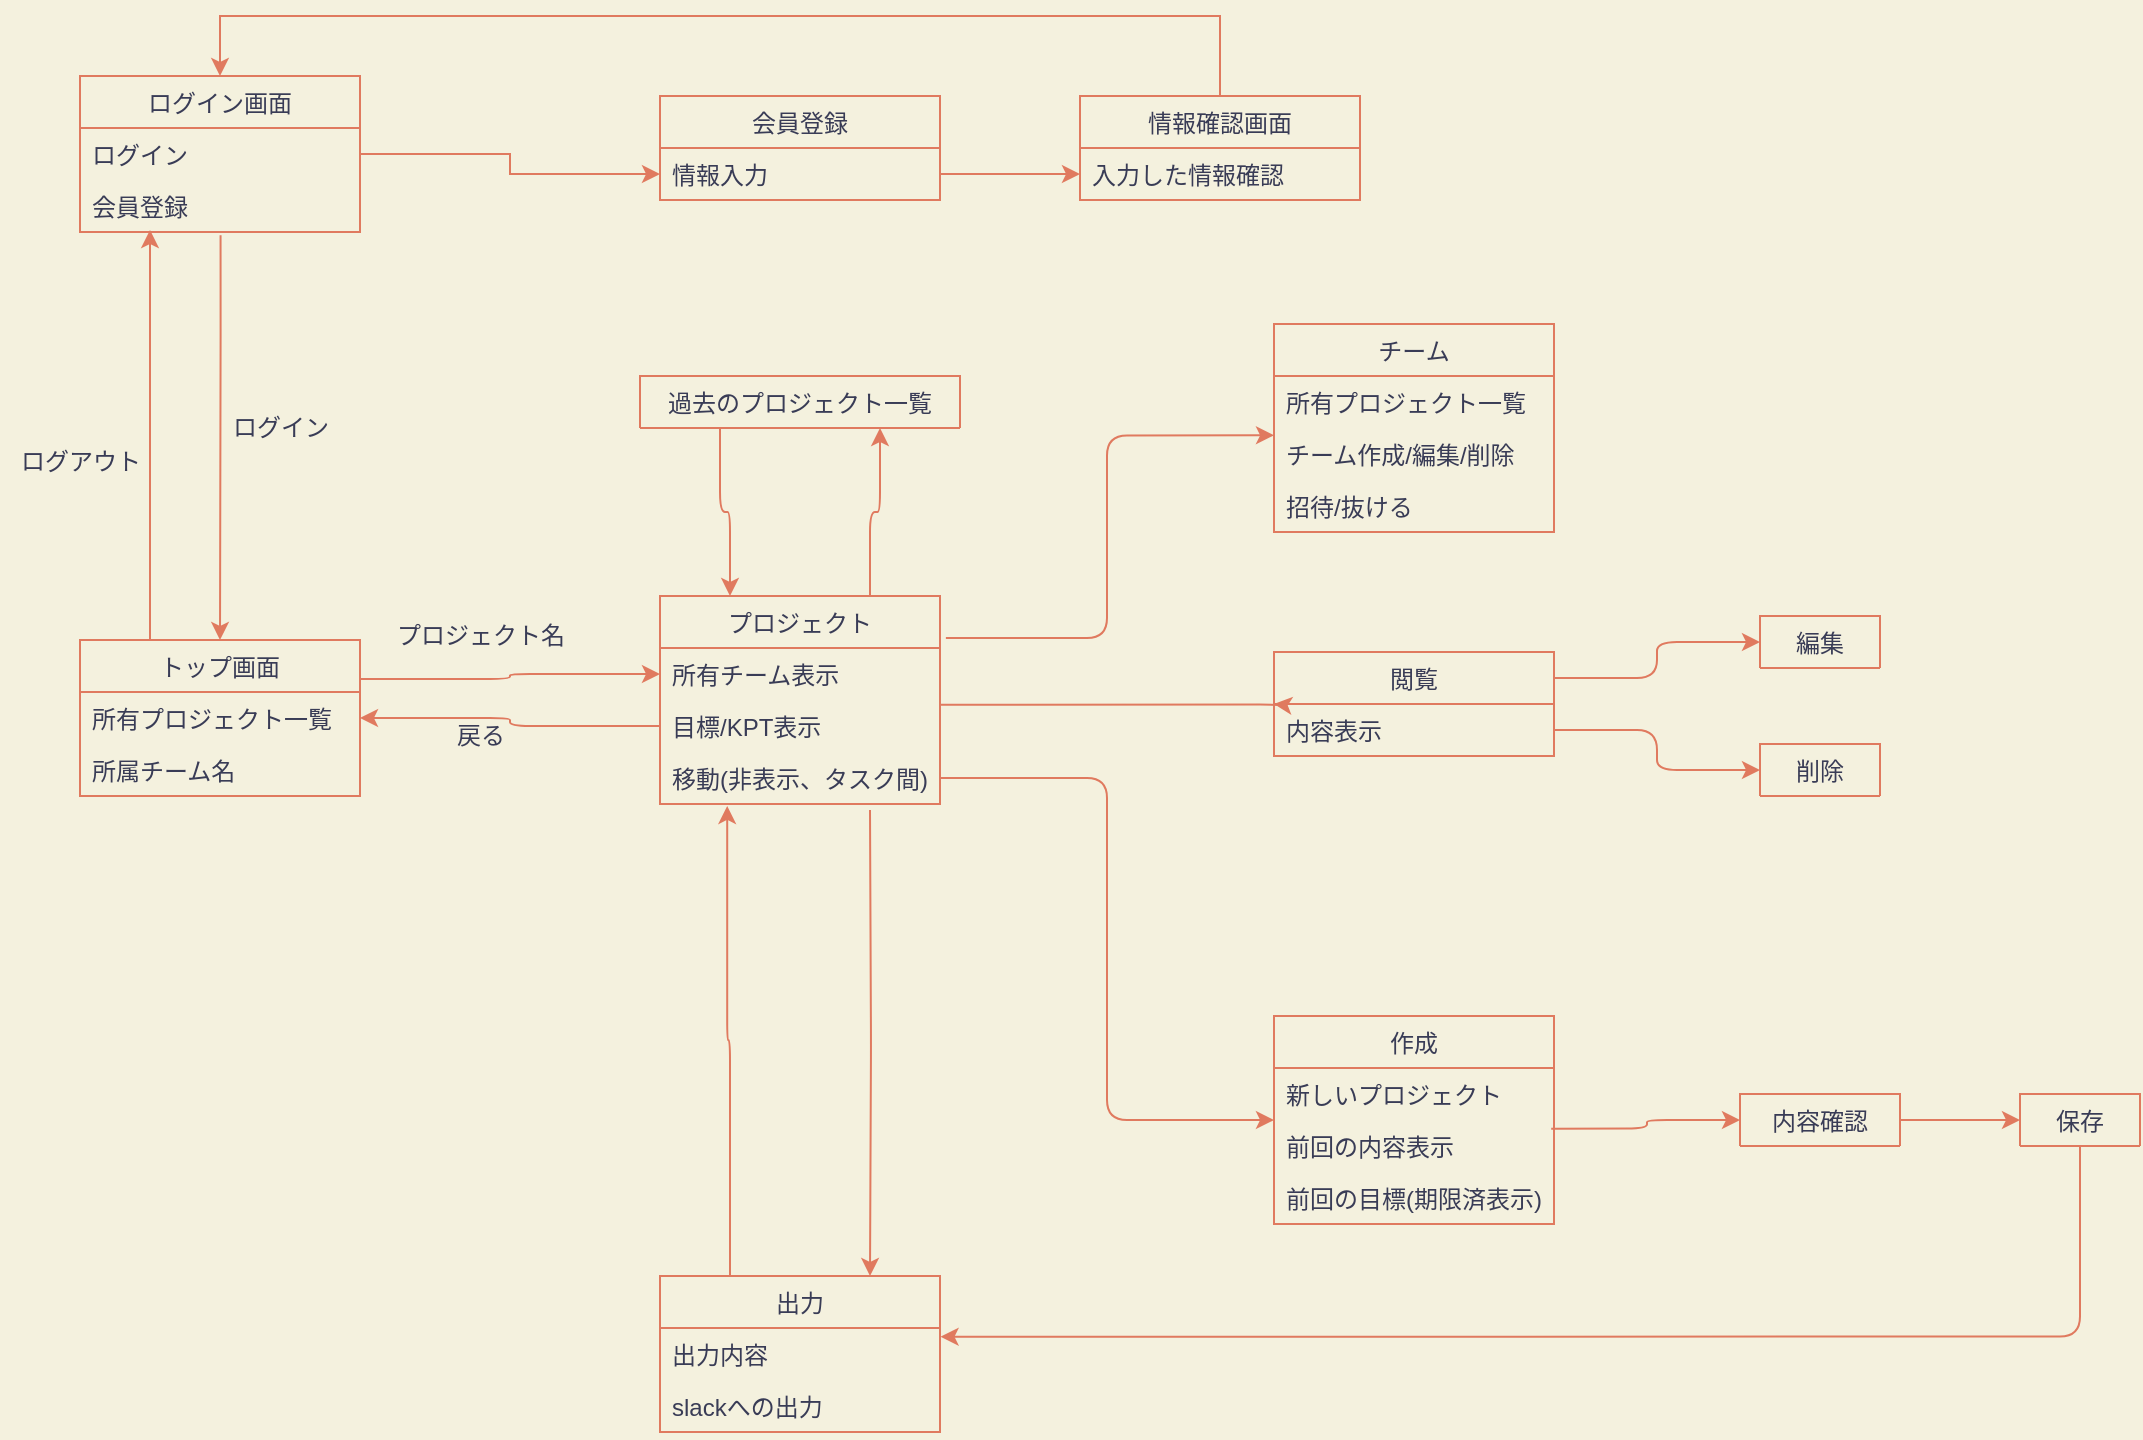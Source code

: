 <mxfile version="13.10.0" type="embed">
    <diagram id="NV9UUQbMWJkz0p1Xj6I1" name="Page-1">
        <mxGraphModel dx="1061" dy="723" grid="1" gridSize="10" guides="1" tooltips="1" connect="1" arrows="1" fold="1" page="1" pageScale="1" pageWidth="827" pageHeight="1169" background="#F4F1DE" math="0" shadow="0">
            <root>
                <mxCell id="0"/>
                <mxCell id="1" parent="0"/>
                <mxCell id="21" style="edgeStyle=orthogonalEdgeStyle;rounded=0;orthogonalLoop=1;jettySize=auto;html=1;entryX=0.5;entryY=0;entryDx=0;entryDy=0;strokeColor=#E07A5F;fontColor=#393C56;exitX=0.502;exitY=1.064;exitDx=0;exitDy=0;exitPerimeter=0;labelBackgroundColor=#F4F1DE;" edge="1" parent="1" source="4" target="6">
                    <mxGeometry relative="1" as="geometry">
                        <mxPoint x="195" y="179" as="sourcePoint"/>
                        <Array as="points">
                            <mxPoint x="160" y="230"/>
                            <mxPoint x="160" y="230"/>
                        </Array>
                    </mxGeometry>
                </mxCell>
                <mxCell id="2" value="ログイン画面" style="swimlane;fontStyle=0;childLayout=stackLayout;horizontal=1;startSize=26;fillColor=none;horizontalStack=0;resizeParent=1;resizeParentMax=0;resizeLast=0;collapsible=1;marginBottom=0;strokeColor=#E07A5F;fontColor=#393C56;" vertex="1" parent="1">
                    <mxGeometry x="90" y="100" width="140" height="78" as="geometry"/>
                </mxCell>
                <mxCell id="3" value="ログイン" style="text;strokeColor=none;fillColor=none;align=left;verticalAlign=top;spacingLeft=4;spacingRight=4;overflow=hidden;rotatable=0;points=[[0,0.5],[1,0.5]];portConstraint=eastwest;fontColor=#393C56;" vertex="1" parent="2">
                    <mxGeometry y="26" width="140" height="26" as="geometry"/>
                </mxCell>
                <mxCell id="4" value="会員登録" style="text;strokeColor=none;fillColor=none;align=left;verticalAlign=top;spacingLeft=4;spacingRight=4;overflow=hidden;rotatable=0;points=[[0,0.5],[1,0.5]];portConstraint=eastwest;fontColor=#393C56;" vertex="1" parent="2">
                    <mxGeometry y="52" width="140" height="26" as="geometry"/>
                </mxCell>
                <mxCell id="198" style="edgeStyle=orthogonalEdgeStyle;rounded=0;orthogonalLoop=1;jettySize=auto;html=1;exitX=0.25;exitY=0;exitDx=0;exitDy=0;entryX=0.25;entryY=0.962;entryDx=0;entryDy=0;entryPerimeter=0;strokeColor=#E07A5F;fontColor=#393C56;labelBackgroundColor=#F4F1DE;" edge="1" parent="1" source="6" target="4">
                    <mxGeometry relative="1" as="geometry"/>
                </mxCell>
                <mxCell id="226" style="edgeStyle=orthogonalEdgeStyle;curved=0;rounded=1;sketch=0;orthogonalLoop=1;jettySize=auto;html=1;exitX=1;exitY=0.25;exitDx=0;exitDy=0;entryX=0;entryY=0.5;entryDx=0;entryDy=0;strokeColor=#E07A5F;fillColor=#F2CC8F;fontColor=#393C56;labelBackgroundColor=#F4F1DE;" edge="1" parent="1" source="6" target="24">
                    <mxGeometry relative="1" as="geometry"/>
                </mxCell>
                <mxCell id="6" value="トップ画面" style="swimlane;fontStyle=0;childLayout=stackLayout;horizontal=1;startSize=26;fillColor=none;horizontalStack=0;resizeParent=1;resizeParentMax=0;resizeLast=0;collapsible=1;marginBottom=0;strokeColor=#E07A5F;fontColor=#393C56;" vertex="1" parent="1">
                    <mxGeometry x="90" y="382" width="140" height="78" as="geometry"/>
                </mxCell>
                <mxCell id="7" value="所有プロジェクト一覧" style="text;strokeColor=none;fillColor=none;align=left;verticalAlign=top;spacingLeft=4;spacingRight=4;overflow=hidden;rotatable=0;points=[[0,0.5],[1,0.5]];portConstraint=eastwest;fontColor=#393C56;" vertex="1" parent="6">
                    <mxGeometry y="26" width="140" height="26" as="geometry"/>
                </mxCell>
                <mxCell id="261" value="所属チーム名" style="text;strokeColor=none;fillColor=none;align=left;verticalAlign=top;spacingLeft=4;spacingRight=4;overflow=hidden;rotatable=0;points=[[0,0.5],[1,0.5]];portConstraint=eastwest;fontColor=#393C56;" vertex="1" parent="6">
                    <mxGeometry y="52" width="140" height="26" as="geometry"/>
                </mxCell>
                <mxCell id="10" value="会員登録" style="swimlane;fontStyle=0;childLayout=stackLayout;horizontal=1;startSize=26;fillColor=none;horizontalStack=0;resizeParent=1;resizeParentMax=0;resizeLast=0;collapsible=1;marginBottom=0;strokeColor=#E07A5F;fontColor=#393C56;" vertex="1" parent="1">
                    <mxGeometry x="380" y="110" width="140" height="52" as="geometry"/>
                </mxCell>
                <mxCell id="11" value="情報入力" style="text;strokeColor=none;fillColor=none;align=left;verticalAlign=top;spacingLeft=4;spacingRight=4;overflow=hidden;rotatable=0;points=[[0,0.5],[1,0.5]];portConstraint=eastwest;fontColor=#393C56;" vertex="1" parent="10">
                    <mxGeometry y="26" width="140" height="26" as="geometry"/>
                </mxCell>
                <mxCell id="20" style="edgeStyle=orthogonalEdgeStyle;rounded=0;orthogonalLoop=1;jettySize=auto;html=1;exitX=0.5;exitY=0;exitDx=0;exitDy=0;entryX=0.5;entryY=0;entryDx=0;entryDy=0;strokeColor=#E07A5F;fontColor=#393C56;labelBackgroundColor=#F4F1DE;" edge="1" parent="1" source="14" target="2">
                    <mxGeometry relative="1" as="geometry">
                        <Array as="points">
                            <mxPoint x="660" y="70"/>
                            <mxPoint x="160" y="70"/>
                        </Array>
                    </mxGeometry>
                </mxCell>
                <mxCell id="14" value="情報確認画面" style="swimlane;fontStyle=0;childLayout=stackLayout;horizontal=1;startSize=26;fillColor=none;horizontalStack=0;resizeParent=1;resizeParentMax=0;resizeLast=0;collapsible=1;marginBottom=0;strokeColor=#E07A5F;fontColor=#393C56;" vertex="1" parent="1">
                    <mxGeometry x="590" y="110" width="140" height="52" as="geometry"/>
                </mxCell>
                <mxCell id="15" value="入力した情報確認" style="text;strokeColor=none;fillColor=none;align=left;verticalAlign=top;spacingLeft=4;spacingRight=4;overflow=hidden;rotatable=0;points=[[0,0.5],[1,0.5]];portConstraint=eastwest;fontColor=#393C56;" vertex="1" parent="14">
                    <mxGeometry y="26" width="140" height="26" as="geometry"/>
                </mxCell>
                <mxCell id="18" style="edgeStyle=orthogonalEdgeStyle;rounded=0;orthogonalLoop=1;jettySize=auto;html=1;exitX=1;exitY=0.5;exitDx=0;exitDy=0;entryX=0;entryY=0.5;entryDx=0;entryDy=0;strokeColor=#E07A5F;fontColor=#393C56;labelBackgroundColor=#F4F1DE;" edge="1" parent="1" source="3" target="11">
                    <mxGeometry relative="1" as="geometry"/>
                </mxCell>
                <mxCell id="19" style="edgeStyle=orthogonalEdgeStyle;rounded=0;orthogonalLoop=1;jettySize=auto;html=1;exitX=1;exitY=0.5;exitDx=0;exitDy=0;entryX=0;entryY=0.5;entryDx=0;entryDy=0;strokeColor=#E07A5F;fontColor=#393C56;labelBackgroundColor=#F4F1DE;" edge="1" parent="1" source="11" target="15">
                    <mxGeometry relative="1" as="geometry"/>
                </mxCell>
                <mxCell id="220" style="edgeStyle=orthogonalEdgeStyle;curved=0;rounded=1;sketch=0;orthogonalLoop=1;jettySize=auto;html=1;entryX=0.75;entryY=0;entryDx=0;entryDy=0;strokeColor=#E07A5F;fillColor=#F2CC8F;fontColor=#393C56;labelBackgroundColor=#F4F1DE;" edge="1" parent="1" target="166">
                    <mxGeometry relative="1" as="geometry">
                        <mxPoint x="485" y="467" as="sourcePoint"/>
                        <Array as="points"/>
                    </mxGeometry>
                </mxCell>
                <mxCell id="225" style="edgeStyle=orthogonalEdgeStyle;curved=0;rounded=1;sketch=0;orthogonalLoop=1;jettySize=auto;html=1;exitX=1;exitY=0.5;exitDx=0;exitDy=0;entryX=0;entryY=0.5;entryDx=0;entryDy=0;strokeColor=#E07A5F;fillColor=#F2CC8F;fontColor=#393C56;labelBackgroundColor=#F4F1DE;" edge="1" parent="1" source="219" target="221">
                    <mxGeometry relative="1" as="geometry"/>
                </mxCell>
                <mxCell id="252" style="edgeStyle=orthogonalEdgeStyle;curved=0;rounded=1;sketch=0;orthogonalLoop=1;jettySize=auto;html=1;exitX=0.75;exitY=0;exitDx=0;exitDy=0;entryX=0.75;entryY=1;entryDx=0;entryDy=0;strokeColor=#E07A5F;fillColor=#F2CC8F;fontColor=#393C56;labelBackgroundColor=#F4F1DE;" edge="1" parent="1" source="22" target="237">
                    <mxGeometry relative="1" as="geometry"/>
                </mxCell>
                <mxCell id="22" value="プロジェクト" style="swimlane;fontStyle=0;childLayout=stackLayout;horizontal=1;startSize=26;fillColor=none;horizontalStack=0;resizeParent=1;resizeParentMax=0;resizeLast=0;collapsible=1;marginBottom=0;strokeColor=#E07A5F;fontColor=#393C56;" vertex="1" parent="1">
                    <mxGeometry x="380" y="360" width="140" height="104" as="geometry"/>
                </mxCell>
                <mxCell id="24" value="所有チーム表示" style="text;strokeColor=none;fillColor=none;align=left;verticalAlign=top;spacingLeft=4;spacingRight=4;overflow=hidden;rotatable=0;points=[[0,0.5],[1,0.5]];portConstraint=eastwest;fontColor=#393C56;" vertex="1" parent="22">
                    <mxGeometry y="26" width="140" height="26" as="geometry"/>
                </mxCell>
                <mxCell id="25" value="目標/KPT表示" style="text;strokeColor=none;fillColor=none;align=left;verticalAlign=top;spacingLeft=4;spacingRight=4;overflow=hidden;rotatable=0;points=[[0,0.5],[1,0.5]];portConstraint=eastwest;fontColor=#393C56;" vertex="1" parent="22">
                    <mxGeometry y="52" width="140" height="26" as="geometry"/>
                </mxCell>
                <mxCell id="219" value="移動(非表示、タスク間)" style="text;strokeColor=none;fillColor=none;align=left;verticalAlign=top;spacingLeft=4;spacingRight=4;overflow=hidden;rotatable=0;points=[[0,0.5],[1,0.5]];portConstraint=eastwest;fontColor=#393C56;" vertex="1" parent="22">
                    <mxGeometry y="78" width="140" height="26" as="geometry"/>
                </mxCell>
                <mxCell id="161" value="ログイン" style="text;html=1;align=center;verticalAlign=middle;resizable=0;points=[];autosize=1;fontColor=#393C56;" vertex="1" parent="1">
                    <mxGeometry x="160" y="266" width="60" height="20" as="geometry"/>
                </mxCell>
                <mxCell id="245" style="edgeStyle=orthogonalEdgeStyle;curved=0;rounded=1;sketch=0;orthogonalLoop=1;jettySize=auto;html=1;exitX=0.25;exitY=0;exitDx=0;exitDy=0;entryX=0.24;entryY=1.038;entryDx=0;entryDy=0;entryPerimeter=0;strokeColor=#E07A5F;fillColor=#F2CC8F;fontColor=#393C56;labelBackgroundColor=#F4F1DE;" edge="1" parent="1" source="166" target="219">
                    <mxGeometry relative="1" as="geometry"/>
                </mxCell>
                <mxCell id="166" value="出力" style="swimlane;fontStyle=0;childLayout=stackLayout;horizontal=1;startSize=26;fillColor=none;horizontalStack=0;resizeParent=1;resizeParentMax=0;resizeLast=0;collapsible=1;marginBottom=0;strokeColor=#E07A5F;fontColor=#393C56;" vertex="1" parent="1">
                    <mxGeometry x="380" y="700" width="140" height="78" as="geometry"/>
                </mxCell>
                <mxCell id="167" value="出力内容" style="text;strokeColor=none;fillColor=none;align=left;verticalAlign=top;spacingLeft=4;spacingRight=4;overflow=hidden;rotatable=0;points=[[0,0.5],[1,0.5]];portConstraint=eastwest;fontColor=#393C56;" vertex="1" parent="166">
                    <mxGeometry y="26" width="140" height="26" as="geometry"/>
                </mxCell>
                <mxCell id="260" value="slackへの出力" style="text;strokeColor=none;fillColor=none;align=left;verticalAlign=top;spacingLeft=4;spacingRight=4;overflow=hidden;rotatable=0;points=[[0,0.5],[1,0.5]];portConstraint=eastwest;fontColor=#393C56;" vertex="1" parent="166">
                    <mxGeometry y="52" width="140" height="26" as="geometry"/>
                </mxCell>
                <mxCell id="173" value="編集" style="swimlane;fontStyle=0;childLayout=stackLayout;horizontal=1;startSize=26;fillColor=none;horizontalStack=0;resizeParent=1;resizeParentMax=0;resizeLast=0;collapsible=1;marginBottom=0;strokeColor=#E07A5F;fontColor=#393C56;" vertex="1" collapsed="1" parent="1">
                    <mxGeometry x="930" y="370" width="60" height="26" as="geometry">
                        <mxRectangle x="950" y="320" width="140" height="52" as="alternateBounds"/>
                    </mxGeometry>
                </mxCell>
                <mxCell id="208" style="edgeStyle=orthogonalEdgeStyle;curved=0;rounded=1;sketch=0;orthogonalLoop=1;jettySize=auto;html=1;exitX=1;exitY=0.25;exitDx=0;exitDy=0;entryX=0;entryY=0.5;entryDx=0;entryDy=0;strokeColor=#E07A5F;fillColor=#F2CC8F;fontColor=#393C56;labelBackgroundColor=#F4F1DE;" edge="1" parent="1" source="177" target="173">
                    <mxGeometry relative="1" as="geometry"/>
                </mxCell>
                <mxCell id="209" style="edgeStyle=orthogonalEdgeStyle;curved=0;rounded=1;sketch=0;orthogonalLoop=1;jettySize=auto;html=1;exitX=1;exitY=0.75;exitDx=0;exitDy=0;entryX=0;entryY=0.5;entryDx=0;entryDy=0;strokeColor=#E07A5F;fillColor=#F2CC8F;fontColor=#393C56;labelBackgroundColor=#F4F1DE;" edge="1" parent="1" source="177" target="181">
                    <mxGeometry relative="1" as="geometry"/>
                </mxCell>
                <mxCell id="177" value="閲覧" style="swimlane;fontStyle=0;childLayout=stackLayout;horizontal=1;startSize=26;fillColor=none;horizontalStack=0;resizeParent=1;resizeParentMax=0;resizeLast=0;collapsible=1;marginBottom=0;strokeColor=#E07A5F;fontColor=#393C56;" vertex="1" parent="1">
                    <mxGeometry x="687" y="388" width="140" height="52" as="geometry"/>
                </mxCell>
                <mxCell id="218" value="内容表示" style="text;strokeColor=none;fillColor=none;align=left;verticalAlign=top;spacingLeft=4;spacingRight=4;overflow=hidden;rotatable=0;points=[[0,0.5],[1,0.5]];portConstraint=eastwest;fontColor=#393C56;" vertex="1" parent="177">
                    <mxGeometry y="26" width="140" height="26" as="geometry"/>
                </mxCell>
                <mxCell id="181" value="削除" style="swimlane;fontStyle=0;childLayout=stackLayout;horizontal=1;startSize=26;fillColor=none;horizontalStack=0;resizeParent=1;resizeParentMax=0;resizeLast=0;collapsible=1;marginBottom=0;strokeColor=#E07A5F;fontColor=#393C56;" vertex="1" collapsed="1" parent="1">
                    <mxGeometry x="930" y="434" width="60" height="26" as="geometry">
                        <mxRectangle x="950" y="430" width="140" height="52" as="alternateBounds"/>
                    </mxGeometry>
                </mxCell>
                <mxCell id="199" value="ログアウト" style="text;html=1;align=center;verticalAlign=middle;resizable=0;points=[];autosize=1;fontColor=#393C56;" vertex="1" parent="1">
                    <mxGeometry x="50" y="283" width="80" height="20" as="geometry"/>
                </mxCell>
                <mxCell id="206" style="edgeStyle=orthogonalEdgeStyle;curved=0;rounded=1;sketch=0;orthogonalLoop=1;jettySize=auto;html=1;exitX=1.002;exitY=0.09;exitDx=0;exitDy=0;entryX=0;entryY=0.5;entryDx=0;entryDy=0;strokeColor=#E07A5F;fillColor=#F2CC8F;fontColor=#393C56;exitPerimeter=0;labelBackgroundColor=#F4F1DE;" edge="1" parent="1" source="25" target="177">
                    <mxGeometry relative="1" as="geometry">
                        <Array as="points">
                            <mxPoint x="690" y="414"/>
                            <mxPoint x="690" y="414"/>
                        </Array>
                    </mxGeometry>
                </mxCell>
                <mxCell id="221" value="作成" style="swimlane;fontStyle=0;childLayout=stackLayout;horizontal=1;startSize=26;fillColor=none;horizontalStack=0;resizeParent=1;resizeParentMax=0;resizeLast=0;collapsible=1;marginBottom=0;rounded=0;sketch=0;strokeColor=#E07A5F;fontColor=#393C56;" vertex="1" parent="1">
                    <mxGeometry x="687" y="570" width="140" height="104" as="geometry"/>
                </mxCell>
                <mxCell id="222" value="新しいプロジェクト" style="text;strokeColor=none;fillColor=none;align=left;verticalAlign=top;spacingLeft=4;spacingRight=4;overflow=hidden;rotatable=0;points=[[0,0.5],[1,0.5]];portConstraint=eastwest;fontColor=#393C56;" vertex="1" parent="221">
                    <mxGeometry y="26" width="140" height="26" as="geometry"/>
                </mxCell>
                <mxCell id="228" value="前回の内容表示" style="text;strokeColor=none;fillColor=none;align=left;verticalAlign=top;spacingLeft=4;spacingRight=4;overflow=hidden;rotatable=0;points=[[0,0.5],[1,0.5]];portConstraint=eastwest;fontColor=#393C56;" vertex="1" parent="221">
                    <mxGeometry y="52" width="140" height="26" as="geometry"/>
                </mxCell>
                <mxCell id="229" value="前回の目標(期限済表示)" style="text;strokeColor=none;fillColor=none;align=left;verticalAlign=top;spacingLeft=4;spacingRight=4;overflow=hidden;rotatable=0;points=[[0,0.5],[1,0.5]];portConstraint=eastwest;fontColor=#393C56;" vertex="1" parent="221">
                    <mxGeometry y="78" width="140" height="26" as="geometry"/>
                </mxCell>
                <mxCell id="227" style="edgeStyle=orthogonalEdgeStyle;curved=0;rounded=1;sketch=0;orthogonalLoop=1;jettySize=auto;html=1;exitX=0;exitY=0.5;exitDx=0;exitDy=0;entryX=1;entryY=0.5;entryDx=0;entryDy=0;strokeColor=#E07A5F;fillColor=#F2CC8F;fontColor=#393C56;labelBackgroundColor=#F4F1DE;" edge="1" parent="1" source="25" target="7">
                    <mxGeometry relative="1" as="geometry"/>
                </mxCell>
                <mxCell id="250" style="edgeStyle=orthogonalEdgeStyle;curved=0;rounded=1;sketch=0;orthogonalLoop=1;jettySize=auto;html=1;exitX=1;exitY=0.5;exitDx=0;exitDy=0;entryX=0;entryY=0.5;entryDx=0;entryDy=0;strokeColor=#E07A5F;fillColor=#F2CC8F;fontColor=#393C56;labelBackgroundColor=#F4F1DE;" edge="1" parent="1" source="231" target="246">
                    <mxGeometry relative="1" as="geometry"/>
                </mxCell>
                <mxCell id="231" value="内容確認" style="swimlane;fontStyle=0;childLayout=stackLayout;horizontal=1;startSize=26;fillColor=none;horizontalStack=0;resizeParent=1;resizeParentMax=0;resizeLast=0;collapsible=1;marginBottom=0;rounded=0;sketch=0;strokeColor=#E07A5F;fontColor=#393C56;" vertex="1" collapsed="1" parent="1">
                    <mxGeometry x="920" y="609" width="80" height="26" as="geometry">
                        <mxRectangle x="940" y="609" width="140" height="52" as="alternateBounds"/>
                    </mxGeometry>
                </mxCell>
                <mxCell id="235" style="edgeStyle=orthogonalEdgeStyle;curved=0;rounded=1;sketch=0;orthogonalLoop=1;jettySize=auto;html=1;exitX=0.99;exitY=1.167;exitDx=0;exitDy=0;entryX=0;entryY=0.5;entryDx=0;entryDy=0;strokeColor=#E07A5F;fillColor=#F2CC8F;fontColor=#393C56;exitPerimeter=0;labelBackgroundColor=#F4F1DE;" edge="1" parent="1" source="222" target="231">
                    <mxGeometry relative="1" as="geometry"/>
                </mxCell>
                <mxCell id="253" style="edgeStyle=orthogonalEdgeStyle;curved=0;rounded=1;sketch=0;orthogonalLoop=1;jettySize=auto;html=1;exitX=0.25;exitY=1;exitDx=0;exitDy=0;entryX=0.25;entryY=0;entryDx=0;entryDy=0;strokeColor=#E07A5F;fillColor=#F2CC8F;fontColor=#393C56;labelBackgroundColor=#F4F1DE;" edge="1" parent="1" source="237" target="22">
                    <mxGeometry relative="1" as="geometry"/>
                </mxCell>
                <mxCell id="237" value="過去のプロジェクト一覧" style="swimlane;fontStyle=0;childLayout=stackLayout;horizontal=1;startSize=26;fillColor=none;horizontalStack=0;resizeParent=1;resizeParentMax=0;resizeLast=0;collapsible=1;marginBottom=0;rounded=0;sketch=0;strokeColor=#E07A5F;fontColor=#393C56;" vertex="1" collapsed="1" parent="1">
                    <mxGeometry x="370" y="250" width="160" height="26" as="geometry">
                        <mxRectangle x="380" y="250" width="140" height="52" as="alternateBounds"/>
                    </mxGeometry>
                </mxCell>
                <mxCell id="251" style="edgeStyle=orthogonalEdgeStyle;curved=0;rounded=1;sketch=0;orthogonalLoop=1;jettySize=auto;html=1;exitX=0.5;exitY=1;exitDx=0;exitDy=0;entryX=1.002;entryY=0.167;entryDx=0;entryDy=0;entryPerimeter=0;strokeColor=#E07A5F;fillColor=#F2CC8F;fontColor=#393C56;labelBackgroundColor=#F4F1DE;" edge="1" parent="1" source="246" target="167">
                    <mxGeometry relative="1" as="geometry"/>
                </mxCell>
                <mxCell id="246" value="保存" style="swimlane;fontStyle=0;childLayout=stackLayout;horizontal=1;startSize=26;fillColor=none;horizontalStack=0;resizeParent=1;resizeParentMax=0;resizeLast=0;collapsible=1;marginBottom=0;rounded=0;sketch=0;strokeColor=#E07A5F;fontColor=#393C56;" vertex="1" collapsed="1" parent="1">
                    <mxGeometry x="1060" y="609" width="60" height="26" as="geometry">
                        <mxRectangle x="1120" y="596" width="140" height="52" as="alternateBounds"/>
                    </mxGeometry>
                </mxCell>
                <mxCell id="254" value="プロジェクト名" style="text;html=1;align=center;verticalAlign=middle;resizable=0;points=[];autosize=1;fontColor=#393C56;" vertex="1" parent="1">
                    <mxGeometry x="240" y="370" width="100" height="20" as="geometry"/>
                </mxCell>
                <mxCell id="255" value="戻る" style="text;html=1;align=center;verticalAlign=middle;resizable=0;points=[];autosize=1;fontColor=#393C56;" vertex="1" parent="1">
                    <mxGeometry x="270" y="420" width="40" height="20" as="geometry"/>
                </mxCell>
                <mxCell id="262" value="チーム" style="swimlane;fontStyle=0;childLayout=stackLayout;horizontal=1;startSize=26;fillColor=none;horizontalStack=0;resizeParent=1;resizeParentMax=0;resizeLast=0;collapsible=1;marginBottom=0;rounded=0;sketch=0;strokeColor=#E07A5F;fontColor=#393C56;" vertex="1" parent="1">
                    <mxGeometry x="687" y="224" width="140" height="104" as="geometry"/>
                </mxCell>
                <mxCell id="267" value="所有プロジェクト一覧" style="text;strokeColor=none;fillColor=none;align=left;verticalAlign=top;spacingLeft=4;spacingRight=4;overflow=hidden;rotatable=0;points=[[0,0.5],[1,0.5]];portConstraint=eastwest;fontColor=#393C56;" vertex="1" parent="262">
                    <mxGeometry y="26" width="140" height="26" as="geometry"/>
                </mxCell>
                <mxCell id="263" value="チーム作成/編集/削除" style="text;strokeColor=none;fillColor=none;align=left;verticalAlign=top;spacingLeft=4;spacingRight=4;overflow=hidden;rotatable=0;points=[[0,0.5],[1,0.5]];portConstraint=eastwest;fontColor=#393C56;" vertex="1" parent="262">
                    <mxGeometry y="52" width="140" height="26" as="geometry"/>
                </mxCell>
                <mxCell id="266" value="招待/抜ける" style="text;strokeColor=none;fillColor=none;align=left;verticalAlign=top;spacingLeft=4;spacingRight=4;overflow=hidden;rotatable=0;points=[[0,0.5],[1,0.5]];portConstraint=eastwest;fontColor=#393C56;" vertex="1" parent="262">
                    <mxGeometry y="78" width="140" height="26" as="geometry"/>
                </mxCell>
                <mxCell id="271" style="edgeStyle=orthogonalEdgeStyle;curved=0;rounded=1;sketch=0;orthogonalLoop=1;jettySize=auto;html=1;exitX=1.021;exitY=-0.192;exitDx=0;exitDy=0;entryX=0;entryY=0.141;entryDx=0;entryDy=0;entryPerimeter=0;strokeColor=#E07A5F;fillColor=#F2CC8F;fontColor=#393C56;exitPerimeter=0;" edge="1" parent="1" source="24" target="263">
                    <mxGeometry relative="1" as="geometry"/>
                </mxCell>
            </root>
        </mxGraphModel>
    </diagram>
</mxfile>